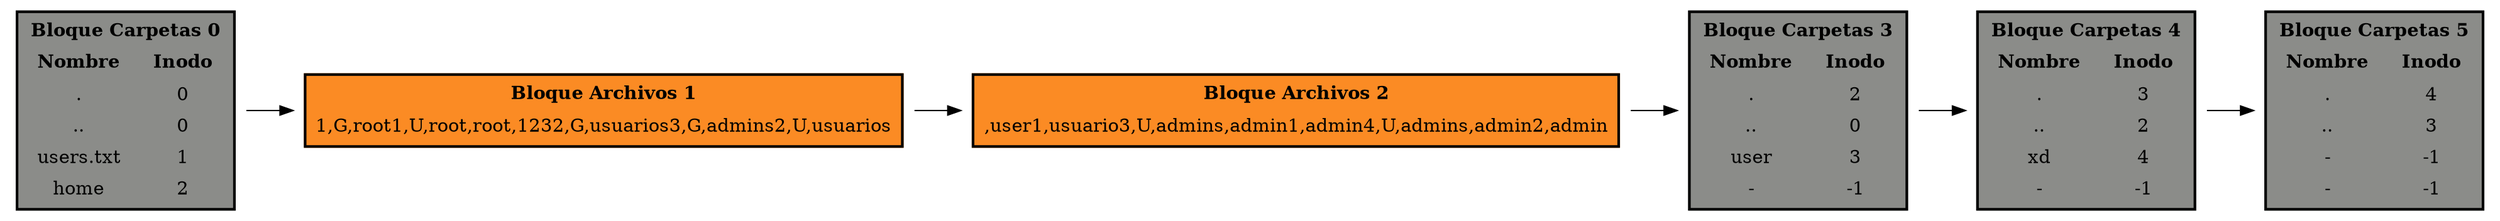 digraph G { 
 rankdir = LR; node[shape = plaintext];
BLOQUE0[ label = <<TABLE BORDER='2' CELLBORDER='0' CELLSPACING='5' BGCOLOR='#8b8c89'>
<TR><TD colspan ='2' ><b>Bloque Carpetas 0</b></TD></TR>
<TR><TD><b>Nombre</b></TD><TD><b>Inodo</b></TD></TR><TR><TD>.</TD><TD>0</TD></TR><TR><TD>..</TD><TD>0</TD></TR><TR><TD>users.txt</TD><TD>1</TD></TR><TR><TD>home</TD><TD>2</TD></TR></TABLE>>];
BLOQUE1[ label = <<TABLE BORDER='2' CELLBORDER='0' CELLSPACING='5' BGCOLOR='#fb8b24'>
<TR><TD><b>Bloque Archivos 1</b></TD></TR>
<TR><TD>1,G,root
1,U,root,root,123
2,G,usuarios
3,G,admins
2,U,usuarios</TD></TR></TABLE>>];
BLOQUE2[ label = <<TABLE BORDER='2' CELLBORDER='0' CELLSPACING='5' BGCOLOR='#fb8b24'>
<TR><TD><b>Bloque Archivos 2</b></TD></TR>
<TR><TD>,user1,usuario
3,U,admins,admin1,admin
4,U,admins,admin2,admin
</TD></TR></TABLE>>];
BLOQUE3[ label = <<TABLE BORDER='2' CELLBORDER='0' CELLSPACING='5' BGCOLOR='#8b8c89'>
<TR><TD colspan ='2' ><b>Bloque Carpetas 3</b></TD></TR>
<TR><TD><b>Nombre</b></TD><TD><b>Inodo</b></TD></TR><TR><TD>.</TD><TD>2</TD></TR><TR><TD>..</TD><TD>0</TD></TR><TR><TD>user</TD><TD>3</TD></TR><TR><TD>-</TD><TD>-1</TD></TR></TABLE>>];
BLOQUE4[ label = <<TABLE BORDER='2' CELLBORDER='0' CELLSPACING='5' BGCOLOR='#8b8c89'>
<TR><TD colspan ='2' ><b>Bloque Carpetas 4</b></TD></TR>
<TR><TD><b>Nombre</b></TD><TD><b>Inodo</b></TD></TR><TR><TD>.</TD><TD>3</TD></TR><TR><TD>..</TD><TD>2</TD></TR><TR><TD>xd</TD><TD>4</TD></TR><TR><TD>-</TD><TD>-1</TD></TR></TABLE>>];
BLOQUE5[ label = <<TABLE BORDER='2' CELLBORDER='0' CELLSPACING='5' BGCOLOR='#8b8c89'>
<TR><TD colspan ='2' ><b>Bloque Carpetas 5</b></TD></TR>
<TR><TD><b>Nombre</b></TD><TD><b>Inodo</b></TD></TR><TR><TD>.</TD><TD>4</TD></TR><TR><TD>..</TD><TD>3</TD></TR><TR><TD>-</TD><TD>-1</TD></TR><TR><TD>-</TD><TD>-1</TD></TR></TABLE>>];
BLOQUE0->BLOQUE1->BLOQUE2->BLOQUE3->BLOQUE4->BLOQUE5}
